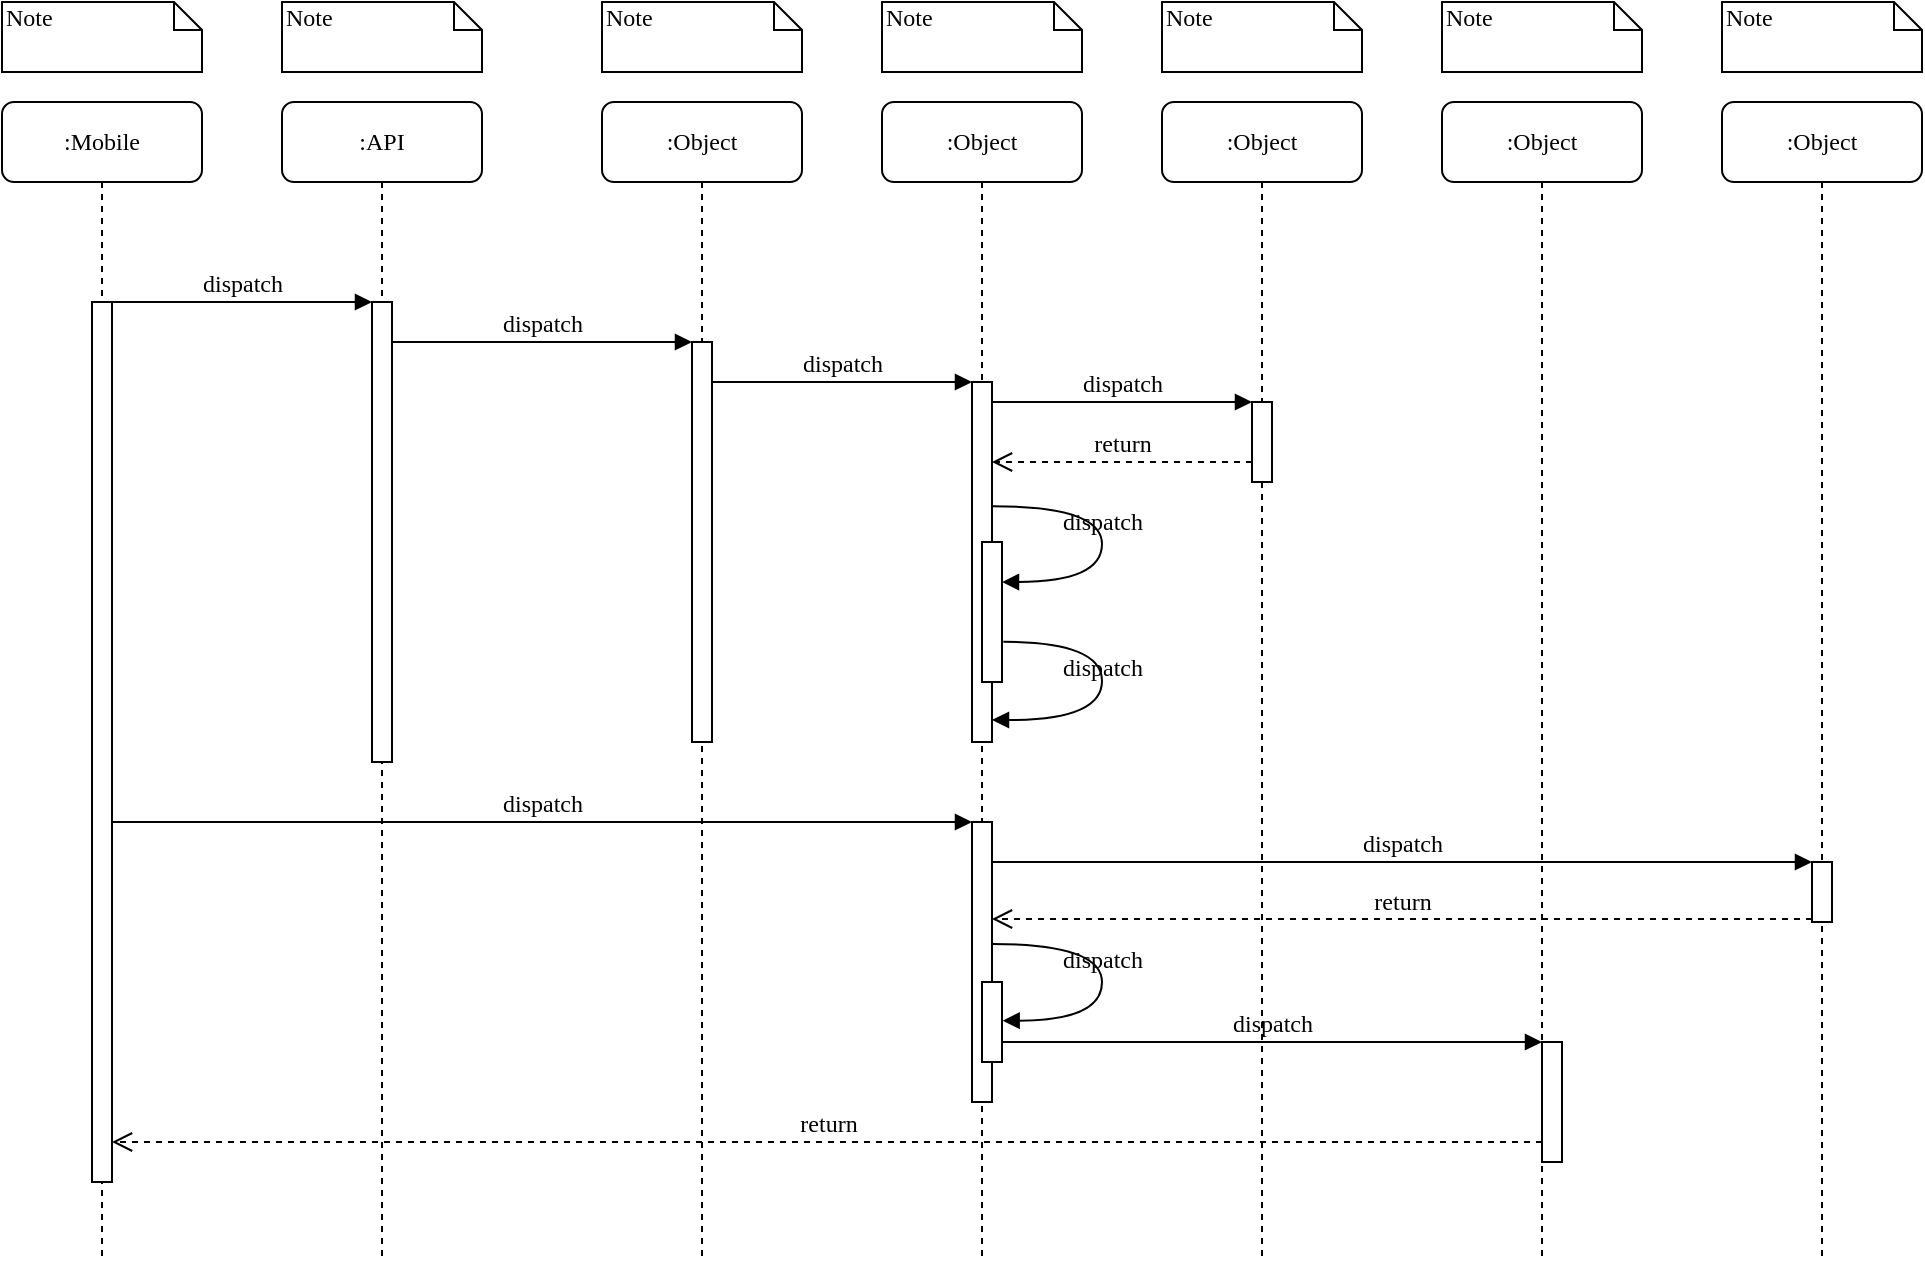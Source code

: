 <mxfile version="14.7.0" type="device" pages="3"><diagram name="API" id="13e1069c-82ec-6db2-03f1-153e76fe0fe0"><mxGraphModel dx="1420" dy="826" grid="1" gridSize="10" guides="1" tooltips="1" connect="1" arrows="1" fold="1" page="1" pageScale="1" pageWidth="1100" pageHeight="850" background="none" math="0" shadow="0"><root><mxCell id="0"/><mxCell id="1" parent="0"/><mxCell id="7baba1c4bc27f4b0-2" value=":API" style="shape=umlLifeline;perimeter=lifelinePerimeter;whiteSpace=wrap;html=1;container=1;collapsible=0;recursiveResize=0;outlineConnect=0;rounded=1;shadow=0;comic=0;labelBackgroundColor=none;strokeWidth=1;fontFamily=Verdana;fontSize=12;align=center;" parent="1" vertex="1"><mxGeometry x="240" y="80" width="100" height="580" as="geometry"/></mxCell><mxCell id="7baba1c4bc27f4b0-10" value="" style="html=1;points=[];perimeter=orthogonalPerimeter;rounded=0;shadow=0;comic=0;labelBackgroundColor=none;strokeWidth=1;fontFamily=Verdana;fontSize=12;align=center;" parent="7baba1c4bc27f4b0-2" vertex="1"><mxGeometry x="45" y="100" width="10" height="230" as="geometry"/></mxCell><mxCell id="7baba1c4bc27f4b0-3" value=":Object" style="shape=umlLifeline;perimeter=lifelinePerimeter;whiteSpace=wrap;html=1;container=1;collapsible=0;recursiveResize=0;outlineConnect=0;rounded=1;shadow=0;comic=0;labelBackgroundColor=none;strokeWidth=1;fontFamily=Verdana;fontSize=12;align=center;" parent="1" vertex="1"><mxGeometry x="400" y="80" width="100" height="580" as="geometry"/></mxCell><mxCell id="7baba1c4bc27f4b0-13" value="" style="html=1;points=[];perimeter=orthogonalPerimeter;rounded=0;shadow=0;comic=0;labelBackgroundColor=none;strokeWidth=1;fontFamily=Verdana;fontSize=12;align=center;" parent="7baba1c4bc27f4b0-3" vertex="1"><mxGeometry x="45" y="120" width="10" height="200" as="geometry"/></mxCell><mxCell id="7baba1c4bc27f4b0-4" value=":Object" style="shape=umlLifeline;perimeter=lifelinePerimeter;whiteSpace=wrap;html=1;container=1;collapsible=0;recursiveResize=0;outlineConnect=0;rounded=1;shadow=0;comic=0;labelBackgroundColor=none;strokeWidth=1;fontFamily=Verdana;fontSize=12;align=center;" parent="1" vertex="1"><mxGeometry x="540" y="80" width="100" height="580" as="geometry"/></mxCell><mxCell id="7baba1c4bc27f4b0-5" value=":Object" style="shape=umlLifeline;perimeter=lifelinePerimeter;whiteSpace=wrap;html=1;container=1;collapsible=0;recursiveResize=0;outlineConnect=0;rounded=1;shadow=0;comic=0;labelBackgroundColor=none;strokeWidth=1;fontFamily=Verdana;fontSize=12;align=center;" parent="1" vertex="1"><mxGeometry x="680" y="80" width="100" height="580" as="geometry"/></mxCell><mxCell id="7baba1c4bc27f4b0-6" value=":Object" style="shape=umlLifeline;perimeter=lifelinePerimeter;whiteSpace=wrap;html=1;container=1;collapsible=0;recursiveResize=0;outlineConnect=0;rounded=1;shadow=0;comic=0;labelBackgroundColor=none;strokeWidth=1;fontFamily=Verdana;fontSize=12;align=center;" parent="1" vertex="1"><mxGeometry x="820" y="80" width="100" height="580" as="geometry"/></mxCell><mxCell id="7baba1c4bc27f4b0-7" value=":Object" style="shape=umlLifeline;perimeter=lifelinePerimeter;whiteSpace=wrap;html=1;container=1;collapsible=0;recursiveResize=0;outlineConnect=0;rounded=1;shadow=0;comic=0;labelBackgroundColor=none;strokeWidth=1;fontFamily=Verdana;fontSize=12;align=center;" parent="1" vertex="1"><mxGeometry x="960" y="80" width="100" height="580" as="geometry"/></mxCell><mxCell id="7baba1c4bc27f4b0-8" value=":Mobile" style="shape=umlLifeline;perimeter=lifelinePerimeter;whiteSpace=wrap;html=1;container=1;collapsible=0;recursiveResize=0;outlineConnect=0;rounded=1;shadow=0;comic=0;labelBackgroundColor=none;strokeWidth=1;fontFamily=Verdana;fontSize=12;align=center;" parent="1" vertex="1"><mxGeometry x="100" y="80" width="100" height="580" as="geometry"/></mxCell><mxCell id="7baba1c4bc27f4b0-9" value="" style="html=1;points=[];perimeter=orthogonalPerimeter;rounded=0;shadow=0;comic=0;labelBackgroundColor=none;strokeWidth=1;fontFamily=Verdana;fontSize=12;align=center;" parent="7baba1c4bc27f4b0-8" vertex="1"><mxGeometry x="45" y="100" width="10" height="440" as="geometry"/></mxCell><mxCell id="7baba1c4bc27f4b0-16" value="" style="html=1;points=[];perimeter=orthogonalPerimeter;rounded=0;shadow=0;comic=0;labelBackgroundColor=none;strokeWidth=1;fontFamily=Verdana;fontSize=12;align=center;" parent="1" vertex="1"><mxGeometry x="585" y="220" width="10" height="180" as="geometry"/></mxCell><mxCell id="7baba1c4bc27f4b0-17" value="dispatch" style="html=1;verticalAlign=bottom;endArrow=block;labelBackgroundColor=none;fontFamily=Verdana;fontSize=12;edgeStyle=elbowEdgeStyle;elbow=vertical;" parent="1" source="7baba1c4bc27f4b0-13" target="7baba1c4bc27f4b0-16" edge="1"><mxGeometry relative="1" as="geometry"><mxPoint x="510" y="220" as="sourcePoint"/><Array as="points"><mxPoint x="460" y="220"/></Array></mxGeometry></mxCell><mxCell id="7baba1c4bc27f4b0-19" value="" style="html=1;points=[];perimeter=orthogonalPerimeter;rounded=0;shadow=0;comic=0;labelBackgroundColor=none;strokeWidth=1;fontFamily=Verdana;fontSize=12;align=center;" parent="1" vertex="1"><mxGeometry x="725" y="230" width="10" height="40" as="geometry"/></mxCell><mxCell id="7baba1c4bc27f4b0-20" value="dispatch" style="html=1;verticalAlign=bottom;endArrow=block;entryX=0;entryY=0;labelBackgroundColor=none;fontFamily=Verdana;fontSize=12;edgeStyle=elbowEdgeStyle;elbow=vertical;" parent="1" source="7baba1c4bc27f4b0-16" target="7baba1c4bc27f4b0-19" edge="1"><mxGeometry relative="1" as="geometry"><mxPoint x="650" y="230" as="sourcePoint"/></mxGeometry></mxCell><mxCell id="7baba1c4bc27f4b0-21" value="return" style="html=1;verticalAlign=bottom;endArrow=open;dashed=1;endSize=8;labelBackgroundColor=none;fontFamily=Verdana;fontSize=12;edgeStyle=elbowEdgeStyle;elbow=vertical;" parent="1" source="7baba1c4bc27f4b0-19" target="7baba1c4bc27f4b0-16" edge="1"><mxGeometry relative="1" as="geometry"><mxPoint x="650" y="306" as="targetPoint"/><Array as="points"><mxPoint x="670" y="260"/><mxPoint x="700" y="260"/></Array></mxGeometry></mxCell><mxCell id="7baba1c4bc27f4b0-22" value="" style="html=1;points=[];perimeter=orthogonalPerimeter;rounded=0;shadow=0;comic=0;labelBackgroundColor=none;strokeWidth=1;fontFamily=Verdana;fontSize=12;align=center;" parent="1" vertex="1"><mxGeometry x="585" y="440" width="10" height="140" as="geometry"/></mxCell><mxCell id="7baba1c4bc27f4b0-23" value="dispatch" style="html=1;verticalAlign=bottom;endArrow=block;entryX=0;entryY=0;labelBackgroundColor=none;fontFamily=Verdana;fontSize=12;" parent="1" source="7baba1c4bc27f4b0-9" target="7baba1c4bc27f4b0-22" edge="1"><mxGeometry relative="1" as="geometry"><mxPoint x="510" y="420" as="sourcePoint"/></mxGeometry></mxCell><mxCell id="7baba1c4bc27f4b0-25" value="" style="html=1;points=[];perimeter=orthogonalPerimeter;rounded=0;shadow=0;comic=0;labelBackgroundColor=none;strokeColor=#000000;strokeWidth=1;fillColor=#FFFFFF;fontFamily=Verdana;fontSize=12;fontColor=#000000;align=center;" parent="1" vertex="1"><mxGeometry x="1005" y="460" width="10" height="30" as="geometry"/></mxCell><mxCell id="7baba1c4bc27f4b0-26" value="dispatch" style="html=1;verticalAlign=bottom;endArrow=block;entryX=0;entryY=0;labelBackgroundColor=none;fontFamily=Verdana;fontSize=12;" parent="1" source="7baba1c4bc27f4b0-22" target="7baba1c4bc27f4b0-25" edge="1"><mxGeometry relative="1" as="geometry"><mxPoint x="930" y="340" as="sourcePoint"/></mxGeometry></mxCell><mxCell id="7baba1c4bc27f4b0-27" value="return" style="html=1;verticalAlign=bottom;endArrow=open;dashed=1;endSize=8;exitX=0;exitY=0.95;labelBackgroundColor=none;fontFamily=Verdana;fontSize=12;" parent="1" source="7baba1c4bc27f4b0-25" target="7baba1c4bc27f4b0-22" edge="1"><mxGeometry relative="1" as="geometry"><mxPoint x="930" y="416" as="targetPoint"/></mxGeometry></mxCell><mxCell id="7baba1c4bc27f4b0-28" value="" style="html=1;points=[];perimeter=orthogonalPerimeter;rounded=0;shadow=0;comic=0;labelBackgroundColor=none;strokeWidth=1;fontFamily=Verdana;fontSize=12;align=center;" parent="1" vertex="1"><mxGeometry x="870" y="550" width="10" height="60" as="geometry"/></mxCell><mxCell id="7baba1c4bc27f4b0-29" value="dispatch" style="html=1;verticalAlign=bottom;endArrow=block;entryX=0;entryY=0;labelBackgroundColor=none;fontFamily=Verdana;fontSize=12;edgeStyle=elbowEdgeStyle;elbow=vertical;" parent="1" source="7baba1c4bc27f4b0-37" target="7baba1c4bc27f4b0-28" edge="1"><mxGeometry relative="1" as="geometry"><mxPoint x="800" y="550" as="sourcePoint"/></mxGeometry></mxCell><mxCell id="7baba1c4bc27f4b0-30" value="return" style="html=1;verticalAlign=bottom;endArrow=open;dashed=1;endSize=8;labelBackgroundColor=none;fontFamily=Verdana;fontSize=12;edgeStyle=elbowEdgeStyle;elbow=vertical;" parent="1" source="7baba1c4bc27f4b0-28" target="7baba1c4bc27f4b0-9" edge="1"><mxGeometry relative="1" as="geometry"><mxPoint x="800" y="626" as="targetPoint"/><Array as="points"><mxPoint x="570" y="600"/></Array></mxGeometry></mxCell><mxCell id="7baba1c4bc27f4b0-11" value="dispatch" style="html=1;verticalAlign=bottom;endArrow=block;entryX=0;entryY=0;labelBackgroundColor=none;fontFamily=Verdana;fontSize=12;edgeStyle=elbowEdgeStyle;elbow=vertical;" parent="1" source="7baba1c4bc27f4b0-9" target="7baba1c4bc27f4b0-10" edge="1"><mxGeometry relative="1" as="geometry"><mxPoint x="220" y="190" as="sourcePoint"/></mxGeometry></mxCell><mxCell id="7baba1c4bc27f4b0-14" value="dispatch" style="html=1;verticalAlign=bottom;endArrow=block;entryX=0;entryY=0;labelBackgroundColor=none;fontFamily=Verdana;fontSize=12;edgeStyle=elbowEdgeStyle;elbow=vertical;" parent="1" source="7baba1c4bc27f4b0-10" target="7baba1c4bc27f4b0-13" edge="1"><mxGeometry relative="1" as="geometry"><mxPoint x="370" y="200" as="sourcePoint"/></mxGeometry></mxCell><mxCell id="7baba1c4bc27f4b0-34" value="" style="html=1;points=[];perimeter=orthogonalPerimeter;rounded=0;shadow=0;comic=0;labelBackgroundColor=none;strokeWidth=1;fontFamily=Verdana;fontSize=12;align=center;" parent="1" vertex="1"><mxGeometry x="590" y="300" width="10" height="70" as="geometry"/></mxCell><mxCell id="7baba1c4bc27f4b0-35" value="dispatch" style="html=1;verticalAlign=bottom;endArrow=block;labelBackgroundColor=none;fontFamily=Verdana;fontSize=12;elbow=vertical;edgeStyle=orthogonalEdgeStyle;curved=1;entryX=1;entryY=0.286;entryPerimeter=0;exitX=1.038;exitY=0.345;exitPerimeter=0;" parent="1" source="7baba1c4bc27f4b0-16" target="7baba1c4bc27f4b0-34" edge="1"><mxGeometry relative="1" as="geometry"><mxPoint x="465" y="230" as="sourcePoint"/><mxPoint x="595" y="230" as="targetPoint"/><Array as="points"><mxPoint x="650" y="282"/><mxPoint x="650" y="320"/></Array></mxGeometry></mxCell><mxCell id="7baba1c4bc27f4b0-36" value="dispatch" style="html=1;verticalAlign=bottom;endArrow=block;labelBackgroundColor=none;fontFamily=Verdana;fontSize=12;elbow=vertical;edgeStyle=orthogonalEdgeStyle;curved=1;exitX=1.066;exitY=0.713;exitPerimeter=0;" parent="1" source="7baba1c4bc27f4b0-34" edge="1"><mxGeometry relative="1" as="geometry"><mxPoint x="610.333" y="350" as="sourcePoint"/><mxPoint x="595" y="389" as="targetPoint"/><Array as="points"><mxPoint x="650" y="350"/><mxPoint x="650" y="389"/></Array></mxGeometry></mxCell><mxCell id="7baba1c4bc27f4b0-37" value="" style="html=1;points=[];perimeter=orthogonalPerimeter;rounded=0;shadow=0;comic=0;labelBackgroundColor=none;strokeWidth=1;fontFamily=Verdana;fontSize=12;align=center;" parent="1" vertex="1"><mxGeometry x="590" y="520" width="10" height="40" as="geometry"/></mxCell><mxCell id="7baba1c4bc27f4b0-39" value="dispatch" style="html=1;verticalAlign=bottom;endArrow=block;labelBackgroundColor=none;fontFamily=Verdana;fontSize=12;elbow=vertical;edgeStyle=orthogonalEdgeStyle;curved=1;entryX=1;entryY=0.286;entryPerimeter=0;exitX=1.038;exitY=0.345;exitPerimeter=0;" parent="1" edge="1"><mxGeometry relative="1" as="geometry"><mxPoint x="595.333" y="501" as="sourcePoint"/><mxPoint x="600.333" y="539.333" as="targetPoint"/><Array as="points"><mxPoint x="650" y="501"/><mxPoint x="650" y="539"/></Array></mxGeometry></mxCell><mxCell id="7baba1c4bc27f4b0-40" value="Note" style="shape=note;whiteSpace=wrap;html=1;size=14;verticalAlign=top;align=left;spacingTop=-6;rounded=0;shadow=0;comic=0;labelBackgroundColor=none;strokeWidth=1;fontFamily=Verdana;fontSize=12" parent="1" vertex="1"><mxGeometry x="100" y="30" width="100" height="35" as="geometry"/></mxCell><mxCell id="7baba1c4bc27f4b0-41" value="Note" style="shape=note;whiteSpace=wrap;html=1;size=14;verticalAlign=top;align=left;spacingTop=-6;rounded=0;shadow=0;comic=0;labelBackgroundColor=none;strokeWidth=1;fontFamily=Verdana;fontSize=12" parent="1" vertex="1"><mxGeometry x="240" y="30" width="100" height="35" as="geometry"/></mxCell><mxCell id="7baba1c4bc27f4b0-42" value="Note" style="shape=note;whiteSpace=wrap;html=1;size=14;verticalAlign=top;align=left;spacingTop=-6;rounded=0;shadow=0;comic=0;labelBackgroundColor=none;strokeWidth=1;fontFamily=Verdana;fontSize=12" parent="1" vertex="1"><mxGeometry x="400" y="30" width="100" height="35" as="geometry"/></mxCell><mxCell id="7baba1c4bc27f4b0-43" value="Note" style="shape=note;whiteSpace=wrap;html=1;size=14;verticalAlign=top;align=left;spacingTop=-6;rounded=0;shadow=0;comic=0;labelBackgroundColor=none;strokeWidth=1;fontFamily=Verdana;fontSize=12" parent="1" vertex="1"><mxGeometry x="540" y="30" width="100" height="35" as="geometry"/></mxCell><mxCell id="7baba1c4bc27f4b0-44" value="Note" style="shape=note;whiteSpace=wrap;html=1;size=14;verticalAlign=top;align=left;spacingTop=-6;rounded=0;shadow=0;comic=0;labelBackgroundColor=none;strokeWidth=1;fontFamily=Verdana;fontSize=12" parent="1" vertex="1"><mxGeometry x="680" y="30" width="100" height="35" as="geometry"/></mxCell><mxCell id="7baba1c4bc27f4b0-45" value="Note" style="shape=note;whiteSpace=wrap;html=1;size=14;verticalAlign=top;align=left;spacingTop=-6;rounded=0;shadow=0;comic=0;labelBackgroundColor=none;strokeWidth=1;fontFamily=Verdana;fontSize=12" parent="1" vertex="1"><mxGeometry x="820" y="30" width="100" height="35" as="geometry"/></mxCell><mxCell id="7baba1c4bc27f4b0-46" value="Note" style="shape=note;whiteSpace=wrap;html=1;size=14;verticalAlign=top;align=left;spacingTop=-6;rounded=0;shadow=0;comic=0;labelBackgroundColor=none;strokeWidth=1;fontFamily=Verdana;fontSize=12" parent="1" vertex="1"><mxGeometry x="960" y="30" width="100" height="35" as="geometry"/></mxCell></root></mxGraphModel></diagram><diagram name="Copy of Page-1" id="ifgK_gv4Psylysl4lsQS"><mxGraphModel dx="1420" dy="826" grid="1" gridSize="10" guides="1" tooltips="1" connect="1" arrows="1" fold="1" page="1" pageScale="1" pageWidth="1100" pageHeight="850" background="none" math="0" shadow="0"><root><mxCell id="GpiAcK9LZSSXwBqSBygD-0"/><mxCell id="GpiAcK9LZSSXwBqSBygD-1" parent="GpiAcK9LZSSXwBqSBygD-0"/><mxCell id="GpiAcK9LZSSXwBqSBygD-2" value=":Object" style="shape=umlLifeline;perimeter=lifelinePerimeter;whiteSpace=wrap;html=1;container=1;collapsible=0;recursiveResize=0;outlineConnect=0;rounded=1;shadow=0;comic=0;labelBackgroundColor=none;strokeWidth=1;fontFamily=Verdana;fontSize=12;align=center;" vertex="1" parent="GpiAcK9LZSSXwBqSBygD-1"><mxGeometry x="240" y="80" width="100" height="580" as="geometry"/></mxCell><mxCell id="GpiAcK9LZSSXwBqSBygD-3" value="" style="html=1;points=[];perimeter=orthogonalPerimeter;rounded=0;shadow=0;comic=0;labelBackgroundColor=none;strokeWidth=1;fontFamily=Verdana;fontSize=12;align=center;" vertex="1" parent="GpiAcK9LZSSXwBqSBygD-2"><mxGeometry x="45" y="100" width="10" height="230" as="geometry"/></mxCell><mxCell id="GpiAcK9LZSSXwBqSBygD-4" value=":Object" style="shape=umlLifeline;perimeter=lifelinePerimeter;whiteSpace=wrap;html=1;container=1;collapsible=0;recursiveResize=0;outlineConnect=0;rounded=1;shadow=0;comic=0;labelBackgroundColor=none;strokeWidth=1;fontFamily=Verdana;fontSize=12;align=center;" vertex="1" parent="GpiAcK9LZSSXwBqSBygD-1"><mxGeometry x="400" y="80" width="100" height="580" as="geometry"/></mxCell><mxCell id="GpiAcK9LZSSXwBqSBygD-5" value="" style="html=1;points=[];perimeter=orthogonalPerimeter;rounded=0;shadow=0;comic=0;labelBackgroundColor=none;strokeWidth=1;fontFamily=Verdana;fontSize=12;align=center;" vertex="1" parent="GpiAcK9LZSSXwBqSBygD-4"><mxGeometry x="45" y="120" width="10" height="200" as="geometry"/></mxCell><mxCell id="GpiAcK9LZSSXwBqSBygD-6" value=":Object" style="shape=umlLifeline;perimeter=lifelinePerimeter;whiteSpace=wrap;html=1;container=1;collapsible=0;recursiveResize=0;outlineConnect=0;rounded=1;shadow=0;comic=0;labelBackgroundColor=none;strokeWidth=1;fontFamily=Verdana;fontSize=12;align=center;" vertex="1" parent="GpiAcK9LZSSXwBqSBygD-1"><mxGeometry x="540" y="80" width="100" height="580" as="geometry"/></mxCell><mxCell id="GpiAcK9LZSSXwBqSBygD-7" value=":Object" style="shape=umlLifeline;perimeter=lifelinePerimeter;whiteSpace=wrap;html=1;container=1;collapsible=0;recursiveResize=0;outlineConnect=0;rounded=1;shadow=0;comic=0;labelBackgroundColor=none;strokeWidth=1;fontFamily=Verdana;fontSize=12;align=center;" vertex="1" parent="GpiAcK9LZSSXwBqSBygD-1"><mxGeometry x="680" y="80" width="100" height="580" as="geometry"/></mxCell><mxCell id="GpiAcK9LZSSXwBqSBygD-8" value=":Object" style="shape=umlLifeline;perimeter=lifelinePerimeter;whiteSpace=wrap;html=1;container=1;collapsible=0;recursiveResize=0;outlineConnect=0;rounded=1;shadow=0;comic=0;labelBackgroundColor=none;strokeWidth=1;fontFamily=Verdana;fontSize=12;align=center;" vertex="1" parent="GpiAcK9LZSSXwBqSBygD-1"><mxGeometry x="820" y="80" width="100" height="580" as="geometry"/></mxCell><mxCell id="GpiAcK9LZSSXwBqSBygD-9" value=":Object" style="shape=umlLifeline;perimeter=lifelinePerimeter;whiteSpace=wrap;html=1;container=1;collapsible=0;recursiveResize=0;outlineConnect=0;rounded=1;shadow=0;comic=0;labelBackgroundColor=none;strokeWidth=1;fontFamily=Verdana;fontSize=12;align=center;" vertex="1" parent="GpiAcK9LZSSXwBqSBygD-1"><mxGeometry x="960" y="80" width="100" height="580" as="geometry"/></mxCell><mxCell id="GpiAcK9LZSSXwBqSBygD-10" value=":Object" style="shape=umlLifeline;perimeter=lifelinePerimeter;whiteSpace=wrap;html=1;container=1;collapsible=0;recursiveResize=0;outlineConnect=0;rounded=1;shadow=0;comic=0;labelBackgroundColor=none;strokeWidth=1;fontFamily=Verdana;fontSize=12;align=center;" vertex="1" parent="GpiAcK9LZSSXwBqSBygD-1"><mxGeometry x="100" y="80" width="100" height="580" as="geometry"/></mxCell><mxCell id="GpiAcK9LZSSXwBqSBygD-11" value="" style="html=1;points=[];perimeter=orthogonalPerimeter;rounded=0;shadow=0;comic=0;labelBackgroundColor=none;strokeWidth=1;fontFamily=Verdana;fontSize=12;align=center;" vertex="1" parent="GpiAcK9LZSSXwBqSBygD-10"><mxGeometry x="45" y="100" width="10" height="440" as="geometry"/></mxCell><mxCell id="GpiAcK9LZSSXwBqSBygD-12" value="" style="html=1;points=[];perimeter=orthogonalPerimeter;rounded=0;shadow=0;comic=0;labelBackgroundColor=none;strokeWidth=1;fontFamily=Verdana;fontSize=12;align=center;" vertex="1" parent="GpiAcK9LZSSXwBqSBygD-1"><mxGeometry x="585" y="220" width="10" height="180" as="geometry"/></mxCell><mxCell id="GpiAcK9LZSSXwBqSBygD-13" value="dispatch" style="html=1;verticalAlign=bottom;endArrow=block;labelBackgroundColor=none;fontFamily=Verdana;fontSize=12;edgeStyle=elbowEdgeStyle;elbow=vertical;" edge="1" parent="GpiAcK9LZSSXwBqSBygD-1" source="GpiAcK9LZSSXwBqSBygD-5" target="GpiAcK9LZSSXwBqSBygD-12"><mxGeometry relative="1" as="geometry"><mxPoint x="510" y="220" as="sourcePoint"/><Array as="points"><mxPoint x="460" y="220"/></Array></mxGeometry></mxCell><mxCell id="GpiAcK9LZSSXwBqSBygD-14" value="" style="html=1;points=[];perimeter=orthogonalPerimeter;rounded=0;shadow=0;comic=0;labelBackgroundColor=none;strokeWidth=1;fontFamily=Verdana;fontSize=12;align=center;" vertex="1" parent="GpiAcK9LZSSXwBqSBygD-1"><mxGeometry x="725" y="230" width="10" height="40" as="geometry"/></mxCell><mxCell id="GpiAcK9LZSSXwBqSBygD-15" value="dispatch" style="html=1;verticalAlign=bottom;endArrow=block;entryX=0;entryY=0;labelBackgroundColor=none;fontFamily=Verdana;fontSize=12;edgeStyle=elbowEdgeStyle;elbow=vertical;" edge="1" parent="GpiAcK9LZSSXwBqSBygD-1" source="GpiAcK9LZSSXwBqSBygD-12" target="GpiAcK9LZSSXwBqSBygD-14"><mxGeometry relative="1" as="geometry"><mxPoint x="650" y="230" as="sourcePoint"/></mxGeometry></mxCell><mxCell id="GpiAcK9LZSSXwBqSBygD-16" value="return" style="html=1;verticalAlign=bottom;endArrow=open;dashed=1;endSize=8;labelBackgroundColor=none;fontFamily=Verdana;fontSize=12;edgeStyle=elbowEdgeStyle;elbow=vertical;" edge="1" parent="GpiAcK9LZSSXwBqSBygD-1" source="GpiAcK9LZSSXwBqSBygD-14" target="GpiAcK9LZSSXwBqSBygD-12"><mxGeometry relative="1" as="geometry"><mxPoint x="650" y="306" as="targetPoint"/><Array as="points"><mxPoint x="670" y="260"/><mxPoint x="700" y="260"/></Array></mxGeometry></mxCell><mxCell id="GpiAcK9LZSSXwBqSBygD-17" value="" style="html=1;points=[];perimeter=orthogonalPerimeter;rounded=0;shadow=0;comic=0;labelBackgroundColor=none;strokeWidth=1;fontFamily=Verdana;fontSize=12;align=center;" vertex="1" parent="GpiAcK9LZSSXwBqSBygD-1"><mxGeometry x="585" y="440" width="10" height="140" as="geometry"/></mxCell><mxCell id="GpiAcK9LZSSXwBqSBygD-18" value="dispatch" style="html=1;verticalAlign=bottom;endArrow=block;entryX=0;entryY=0;labelBackgroundColor=none;fontFamily=Verdana;fontSize=12;" edge="1" parent="GpiAcK9LZSSXwBqSBygD-1" source="GpiAcK9LZSSXwBqSBygD-11" target="GpiAcK9LZSSXwBqSBygD-17"><mxGeometry relative="1" as="geometry"><mxPoint x="510" y="420" as="sourcePoint"/></mxGeometry></mxCell><mxCell id="GpiAcK9LZSSXwBqSBygD-19" value="" style="html=1;points=[];perimeter=orthogonalPerimeter;rounded=0;shadow=0;comic=0;labelBackgroundColor=none;strokeColor=#000000;strokeWidth=1;fillColor=#FFFFFF;fontFamily=Verdana;fontSize=12;fontColor=#000000;align=center;" vertex="1" parent="GpiAcK9LZSSXwBqSBygD-1"><mxGeometry x="1005" y="460" width="10" height="30" as="geometry"/></mxCell><mxCell id="GpiAcK9LZSSXwBqSBygD-20" value="dispatch" style="html=1;verticalAlign=bottom;endArrow=block;entryX=0;entryY=0;labelBackgroundColor=none;fontFamily=Verdana;fontSize=12;" edge="1" parent="GpiAcK9LZSSXwBqSBygD-1" source="GpiAcK9LZSSXwBqSBygD-17" target="GpiAcK9LZSSXwBqSBygD-19"><mxGeometry relative="1" as="geometry"><mxPoint x="930" y="340" as="sourcePoint"/></mxGeometry></mxCell><mxCell id="GpiAcK9LZSSXwBqSBygD-21" value="return" style="html=1;verticalAlign=bottom;endArrow=open;dashed=1;endSize=8;exitX=0;exitY=0.95;labelBackgroundColor=none;fontFamily=Verdana;fontSize=12;" edge="1" parent="GpiAcK9LZSSXwBqSBygD-1" source="GpiAcK9LZSSXwBqSBygD-19" target="GpiAcK9LZSSXwBqSBygD-17"><mxGeometry relative="1" as="geometry"><mxPoint x="930" y="416" as="targetPoint"/></mxGeometry></mxCell><mxCell id="GpiAcK9LZSSXwBqSBygD-22" value="" style="html=1;points=[];perimeter=orthogonalPerimeter;rounded=0;shadow=0;comic=0;labelBackgroundColor=none;strokeWidth=1;fontFamily=Verdana;fontSize=12;align=center;" vertex="1" parent="GpiAcK9LZSSXwBqSBygD-1"><mxGeometry x="870" y="550" width="10" height="60" as="geometry"/></mxCell><mxCell id="GpiAcK9LZSSXwBqSBygD-23" value="dispatch" style="html=1;verticalAlign=bottom;endArrow=block;entryX=0;entryY=0;labelBackgroundColor=none;fontFamily=Verdana;fontSize=12;edgeStyle=elbowEdgeStyle;elbow=vertical;" edge="1" parent="GpiAcK9LZSSXwBqSBygD-1" source="GpiAcK9LZSSXwBqSBygD-30" target="GpiAcK9LZSSXwBqSBygD-22"><mxGeometry relative="1" as="geometry"><mxPoint x="800" y="550" as="sourcePoint"/></mxGeometry></mxCell><mxCell id="GpiAcK9LZSSXwBqSBygD-24" value="return" style="html=1;verticalAlign=bottom;endArrow=open;dashed=1;endSize=8;labelBackgroundColor=none;fontFamily=Verdana;fontSize=12;edgeStyle=elbowEdgeStyle;elbow=vertical;" edge="1" parent="GpiAcK9LZSSXwBqSBygD-1" source="GpiAcK9LZSSXwBqSBygD-22" target="GpiAcK9LZSSXwBqSBygD-11"><mxGeometry relative="1" as="geometry"><mxPoint x="800" y="626" as="targetPoint"/><Array as="points"><mxPoint x="570" y="600"/></Array></mxGeometry></mxCell><mxCell id="GpiAcK9LZSSXwBqSBygD-25" value="dispatch" style="html=1;verticalAlign=bottom;endArrow=block;entryX=0;entryY=0;labelBackgroundColor=none;fontFamily=Verdana;fontSize=12;edgeStyle=elbowEdgeStyle;elbow=vertical;" edge="1" parent="GpiAcK9LZSSXwBqSBygD-1" source="GpiAcK9LZSSXwBqSBygD-11" target="GpiAcK9LZSSXwBqSBygD-3"><mxGeometry relative="1" as="geometry"><mxPoint x="220" y="190" as="sourcePoint"/></mxGeometry></mxCell><mxCell id="GpiAcK9LZSSXwBqSBygD-26" value="dispatch" style="html=1;verticalAlign=bottom;endArrow=block;entryX=0;entryY=0;labelBackgroundColor=none;fontFamily=Verdana;fontSize=12;edgeStyle=elbowEdgeStyle;elbow=vertical;" edge="1" parent="GpiAcK9LZSSXwBqSBygD-1" source="GpiAcK9LZSSXwBqSBygD-3" target="GpiAcK9LZSSXwBqSBygD-5"><mxGeometry relative="1" as="geometry"><mxPoint x="370" y="200" as="sourcePoint"/></mxGeometry></mxCell><mxCell id="GpiAcK9LZSSXwBqSBygD-27" value="" style="html=1;points=[];perimeter=orthogonalPerimeter;rounded=0;shadow=0;comic=0;labelBackgroundColor=none;strokeWidth=1;fontFamily=Verdana;fontSize=12;align=center;" vertex="1" parent="GpiAcK9LZSSXwBqSBygD-1"><mxGeometry x="590" y="300" width="10" height="70" as="geometry"/></mxCell><mxCell id="GpiAcK9LZSSXwBqSBygD-28" value="dispatch" style="html=1;verticalAlign=bottom;endArrow=block;labelBackgroundColor=none;fontFamily=Verdana;fontSize=12;elbow=vertical;edgeStyle=orthogonalEdgeStyle;curved=1;entryX=1;entryY=0.286;entryPerimeter=0;exitX=1.038;exitY=0.345;exitPerimeter=0;" edge="1" parent="GpiAcK9LZSSXwBqSBygD-1" source="GpiAcK9LZSSXwBqSBygD-12" target="GpiAcK9LZSSXwBqSBygD-27"><mxGeometry relative="1" as="geometry"><mxPoint x="465" y="230" as="sourcePoint"/><mxPoint x="595" y="230" as="targetPoint"/><Array as="points"><mxPoint x="650" y="282"/><mxPoint x="650" y="320"/></Array></mxGeometry></mxCell><mxCell id="GpiAcK9LZSSXwBqSBygD-29" value="dispatch" style="html=1;verticalAlign=bottom;endArrow=block;labelBackgroundColor=none;fontFamily=Verdana;fontSize=12;elbow=vertical;edgeStyle=orthogonalEdgeStyle;curved=1;exitX=1.066;exitY=0.713;exitPerimeter=0;" edge="1" parent="GpiAcK9LZSSXwBqSBygD-1" source="GpiAcK9LZSSXwBqSBygD-27"><mxGeometry relative="1" as="geometry"><mxPoint x="610.333" y="350" as="sourcePoint"/><mxPoint x="595" y="389" as="targetPoint"/><Array as="points"><mxPoint x="650" y="350"/><mxPoint x="650" y="389"/></Array></mxGeometry></mxCell><mxCell id="GpiAcK9LZSSXwBqSBygD-30" value="" style="html=1;points=[];perimeter=orthogonalPerimeter;rounded=0;shadow=0;comic=0;labelBackgroundColor=none;strokeWidth=1;fontFamily=Verdana;fontSize=12;align=center;" vertex="1" parent="GpiAcK9LZSSXwBqSBygD-1"><mxGeometry x="590" y="520" width="10" height="40" as="geometry"/></mxCell><mxCell id="GpiAcK9LZSSXwBqSBygD-31" value="dispatch" style="html=1;verticalAlign=bottom;endArrow=block;labelBackgroundColor=none;fontFamily=Verdana;fontSize=12;elbow=vertical;edgeStyle=orthogonalEdgeStyle;curved=1;entryX=1;entryY=0.286;entryPerimeter=0;exitX=1.038;exitY=0.345;exitPerimeter=0;" edge="1" parent="GpiAcK9LZSSXwBqSBygD-1"><mxGeometry relative="1" as="geometry"><mxPoint x="595.333" y="501" as="sourcePoint"/><mxPoint x="600.333" y="539.333" as="targetPoint"/><Array as="points"><mxPoint x="650" y="501"/><mxPoint x="650" y="539"/></Array></mxGeometry></mxCell><mxCell id="GpiAcK9LZSSXwBqSBygD-32" value="Note" style="shape=note;whiteSpace=wrap;html=1;size=14;verticalAlign=top;align=left;spacingTop=-6;rounded=0;shadow=0;comic=0;labelBackgroundColor=none;strokeWidth=1;fontFamily=Verdana;fontSize=12" vertex="1" parent="GpiAcK9LZSSXwBqSBygD-1"><mxGeometry x="100" y="30" width="100" height="35" as="geometry"/></mxCell><mxCell id="GpiAcK9LZSSXwBqSBygD-33" value="Note" style="shape=note;whiteSpace=wrap;html=1;size=14;verticalAlign=top;align=left;spacingTop=-6;rounded=0;shadow=0;comic=0;labelBackgroundColor=none;strokeWidth=1;fontFamily=Verdana;fontSize=12" vertex="1" parent="GpiAcK9LZSSXwBqSBygD-1"><mxGeometry x="240" y="30" width="100" height="35" as="geometry"/></mxCell><mxCell id="GpiAcK9LZSSXwBqSBygD-34" value="Note" style="shape=note;whiteSpace=wrap;html=1;size=14;verticalAlign=top;align=left;spacingTop=-6;rounded=0;shadow=0;comic=0;labelBackgroundColor=none;strokeWidth=1;fontFamily=Verdana;fontSize=12" vertex="1" parent="GpiAcK9LZSSXwBqSBygD-1"><mxGeometry x="400" y="30" width="100" height="35" as="geometry"/></mxCell><mxCell id="GpiAcK9LZSSXwBqSBygD-35" value="Note" style="shape=note;whiteSpace=wrap;html=1;size=14;verticalAlign=top;align=left;spacingTop=-6;rounded=0;shadow=0;comic=0;labelBackgroundColor=none;strokeWidth=1;fontFamily=Verdana;fontSize=12" vertex="1" parent="GpiAcK9LZSSXwBqSBygD-1"><mxGeometry x="540" y="30" width="100" height="35" as="geometry"/></mxCell><mxCell id="GpiAcK9LZSSXwBqSBygD-36" value="Note" style="shape=note;whiteSpace=wrap;html=1;size=14;verticalAlign=top;align=left;spacingTop=-6;rounded=0;shadow=0;comic=0;labelBackgroundColor=none;strokeWidth=1;fontFamily=Verdana;fontSize=12" vertex="1" parent="GpiAcK9LZSSXwBqSBygD-1"><mxGeometry x="680" y="30" width="100" height="35" as="geometry"/></mxCell><mxCell id="GpiAcK9LZSSXwBqSBygD-37" value="Note" style="shape=note;whiteSpace=wrap;html=1;size=14;verticalAlign=top;align=left;spacingTop=-6;rounded=0;shadow=0;comic=0;labelBackgroundColor=none;strokeWidth=1;fontFamily=Verdana;fontSize=12" vertex="1" parent="GpiAcK9LZSSXwBqSBygD-1"><mxGeometry x="820" y="30" width="100" height="35" as="geometry"/></mxCell><mxCell id="GpiAcK9LZSSXwBqSBygD-38" value="Note" style="shape=note;whiteSpace=wrap;html=1;size=14;verticalAlign=top;align=left;spacingTop=-6;rounded=0;shadow=0;comic=0;labelBackgroundColor=none;strokeWidth=1;fontFamily=Verdana;fontSize=12" vertex="1" parent="GpiAcK9LZSSXwBqSBygD-1"><mxGeometry x="960" y="30" width="100" height="35" as="geometry"/></mxCell></root></mxGraphModel></diagram><diagram name="Copy of Copy of Page-1" id="B9QiqJyIbMjuSItmFo-w"><mxGraphModel dx="1420" dy="826" grid="1" gridSize="10" guides="1" tooltips="1" connect="1" arrows="1" fold="1" page="1" pageScale="1" pageWidth="1100" pageHeight="850" background="none" math="0" shadow="0"><root><mxCell id="kp-gjTZTjn9LJ4ame7ma-0"/><mxCell id="kp-gjTZTjn9LJ4ame7ma-1" parent="kp-gjTZTjn9LJ4ame7ma-0"/><mxCell id="kp-gjTZTjn9LJ4ame7ma-2" value=":Object" style="shape=umlLifeline;perimeter=lifelinePerimeter;whiteSpace=wrap;html=1;container=1;collapsible=0;recursiveResize=0;outlineConnect=0;rounded=1;shadow=0;comic=0;labelBackgroundColor=none;strokeWidth=1;fontFamily=Verdana;fontSize=12;align=center;" vertex="1" parent="kp-gjTZTjn9LJ4ame7ma-1"><mxGeometry x="240" y="80" width="100" height="580" as="geometry"/></mxCell><mxCell id="kp-gjTZTjn9LJ4ame7ma-3" value="" style="html=1;points=[];perimeter=orthogonalPerimeter;rounded=0;shadow=0;comic=0;labelBackgroundColor=none;strokeWidth=1;fontFamily=Verdana;fontSize=12;align=center;" vertex="1" parent="kp-gjTZTjn9LJ4ame7ma-2"><mxGeometry x="45" y="100" width="10" height="230" as="geometry"/></mxCell><mxCell id="kp-gjTZTjn9LJ4ame7ma-4" value=":Object" style="shape=umlLifeline;perimeter=lifelinePerimeter;whiteSpace=wrap;html=1;container=1;collapsible=0;recursiveResize=0;outlineConnect=0;rounded=1;shadow=0;comic=0;labelBackgroundColor=none;strokeWidth=1;fontFamily=Verdana;fontSize=12;align=center;" vertex="1" parent="kp-gjTZTjn9LJ4ame7ma-1"><mxGeometry x="400" y="80" width="100" height="580" as="geometry"/></mxCell><mxCell id="kp-gjTZTjn9LJ4ame7ma-5" value="" style="html=1;points=[];perimeter=orthogonalPerimeter;rounded=0;shadow=0;comic=0;labelBackgroundColor=none;strokeWidth=1;fontFamily=Verdana;fontSize=12;align=center;" vertex="1" parent="kp-gjTZTjn9LJ4ame7ma-4"><mxGeometry x="45" y="120" width="10" height="200" as="geometry"/></mxCell><mxCell id="kp-gjTZTjn9LJ4ame7ma-6" value=":Object" style="shape=umlLifeline;perimeter=lifelinePerimeter;whiteSpace=wrap;html=1;container=1;collapsible=0;recursiveResize=0;outlineConnect=0;rounded=1;shadow=0;comic=0;labelBackgroundColor=none;strokeWidth=1;fontFamily=Verdana;fontSize=12;align=center;" vertex="1" parent="kp-gjTZTjn9LJ4ame7ma-1"><mxGeometry x="540" y="80" width="100" height="580" as="geometry"/></mxCell><mxCell id="kp-gjTZTjn9LJ4ame7ma-7" value=":Object" style="shape=umlLifeline;perimeter=lifelinePerimeter;whiteSpace=wrap;html=1;container=1;collapsible=0;recursiveResize=0;outlineConnect=0;rounded=1;shadow=0;comic=0;labelBackgroundColor=none;strokeWidth=1;fontFamily=Verdana;fontSize=12;align=center;" vertex="1" parent="kp-gjTZTjn9LJ4ame7ma-1"><mxGeometry x="680" y="80" width="100" height="580" as="geometry"/></mxCell><mxCell id="kp-gjTZTjn9LJ4ame7ma-8" value=":Object" style="shape=umlLifeline;perimeter=lifelinePerimeter;whiteSpace=wrap;html=1;container=1;collapsible=0;recursiveResize=0;outlineConnect=0;rounded=1;shadow=0;comic=0;labelBackgroundColor=none;strokeWidth=1;fontFamily=Verdana;fontSize=12;align=center;" vertex="1" parent="kp-gjTZTjn9LJ4ame7ma-1"><mxGeometry x="820" y="80" width="100" height="580" as="geometry"/></mxCell><mxCell id="kp-gjTZTjn9LJ4ame7ma-9" value=":Object" style="shape=umlLifeline;perimeter=lifelinePerimeter;whiteSpace=wrap;html=1;container=1;collapsible=0;recursiveResize=0;outlineConnect=0;rounded=1;shadow=0;comic=0;labelBackgroundColor=none;strokeWidth=1;fontFamily=Verdana;fontSize=12;align=center;" vertex="1" parent="kp-gjTZTjn9LJ4ame7ma-1"><mxGeometry x="960" y="80" width="100" height="580" as="geometry"/></mxCell><mxCell id="kp-gjTZTjn9LJ4ame7ma-10" value=":Object" style="shape=umlLifeline;perimeter=lifelinePerimeter;whiteSpace=wrap;html=1;container=1;collapsible=0;recursiveResize=0;outlineConnect=0;rounded=1;shadow=0;comic=0;labelBackgroundColor=none;strokeWidth=1;fontFamily=Verdana;fontSize=12;align=center;" vertex="1" parent="kp-gjTZTjn9LJ4ame7ma-1"><mxGeometry x="100" y="80" width="100" height="580" as="geometry"/></mxCell><mxCell id="kp-gjTZTjn9LJ4ame7ma-11" value="" style="html=1;points=[];perimeter=orthogonalPerimeter;rounded=0;shadow=0;comic=0;labelBackgroundColor=none;strokeWidth=1;fontFamily=Verdana;fontSize=12;align=center;" vertex="1" parent="kp-gjTZTjn9LJ4ame7ma-10"><mxGeometry x="45" y="100" width="10" height="440" as="geometry"/></mxCell><mxCell id="kp-gjTZTjn9LJ4ame7ma-12" value="" style="html=1;points=[];perimeter=orthogonalPerimeter;rounded=0;shadow=0;comic=0;labelBackgroundColor=none;strokeWidth=1;fontFamily=Verdana;fontSize=12;align=center;" vertex="1" parent="kp-gjTZTjn9LJ4ame7ma-1"><mxGeometry x="585" y="220" width="10" height="180" as="geometry"/></mxCell><mxCell id="kp-gjTZTjn9LJ4ame7ma-13" value="dispatch" style="html=1;verticalAlign=bottom;endArrow=block;labelBackgroundColor=none;fontFamily=Verdana;fontSize=12;edgeStyle=elbowEdgeStyle;elbow=vertical;" edge="1" parent="kp-gjTZTjn9LJ4ame7ma-1" source="kp-gjTZTjn9LJ4ame7ma-5" target="kp-gjTZTjn9LJ4ame7ma-12"><mxGeometry relative="1" as="geometry"><mxPoint x="510" y="220" as="sourcePoint"/><Array as="points"><mxPoint x="460" y="220"/></Array></mxGeometry></mxCell><mxCell id="kp-gjTZTjn9LJ4ame7ma-14" value="" style="html=1;points=[];perimeter=orthogonalPerimeter;rounded=0;shadow=0;comic=0;labelBackgroundColor=none;strokeWidth=1;fontFamily=Verdana;fontSize=12;align=center;" vertex="1" parent="kp-gjTZTjn9LJ4ame7ma-1"><mxGeometry x="725" y="230" width="10" height="40" as="geometry"/></mxCell><mxCell id="kp-gjTZTjn9LJ4ame7ma-15" value="dispatch" style="html=1;verticalAlign=bottom;endArrow=block;entryX=0;entryY=0;labelBackgroundColor=none;fontFamily=Verdana;fontSize=12;edgeStyle=elbowEdgeStyle;elbow=vertical;" edge="1" parent="kp-gjTZTjn9LJ4ame7ma-1" source="kp-gjTZTjn9LJ4ame7ma-12" target="kp-gjTZTjn9LJ4ame7ma-14"><mxGeometry relative="1" as="geometry"><mxPoint x="650" y="230" as="sourcePoint"/></mxGeometry></mxCell><mxCell id="kp-gjTZTjn9LJ4ame7ma-16" value="return" style="html=1;verticalAlign=bottom;endArrow=open;dashed=1;endSize=8;labelBackgroundColor=none;fontFamily=Verdana;fontSize=12;edgeStyle=elbowEdgeStyle;elbow=vertical;" edge="1" parent="kp-gjTZTjn9LJ4ame7ma-1" source="kp-gjTZTjn9LJ4ame7ma-14" target="kp-gjTZTjn9LJ4ame7ma-12"><mxGeometry relative="1" as="geometry"><mxPoint x="650" y="306" as="targetPoint"/><Array as="points"><mxPoint x="670" y="260"/><mxPoint x="700" y="260"/></Array></mxGeometry></mxCell><mxCell id="kp-gjTZTjn9LJ4ame7ma-17" value="" style="html=1;points=[];perimeter=orthogonalPerimeter;rounded=0;shadow=0;comic=0;labelBackgroundColor=none;strokeWidth=1;fontFamily=Verdana;fontSize=12;align=center;" vertex="1" parent="kp-gjTZTjn9LJ4ame7ma-1"><mxGeometry x="585" y="440" width="10" height="140" as="geometry"/></mxCell><mxCell id="kp-gjTZTjn9LJ4ame7ma-18" value="dispatch" style="html=1;verticalAlign=bottom;endArrow=block;entryX=0;entryY=0;labelBackgroundColor=none;fontFamily=Verdana;fontSize=12;" edge="1" parent="kp-gjTZTjn9LJ4ame7ma-1" source="kp-gjTZTjn9LJ4ame7ma-11" target="kp-gjTZTjn9LJ4ame7ma-17"><mxGeometry relative="1" as="geometry"><mxPoint x="510" y="420" as="sourcePoint"/></mxGeometry></mxCell><mxCell id="kp-gjTZTjn9LJ4ame7ma-19" value="" style="html=1;points=[];perimeter=orthogonalPerimeter;rounded=0;shadow=0;comic=0;labelBackgroundColor=none;strokeColor=#000000;strokeWidth=1;fillColor=#FFFFFF;fontFamily=Verdana;fontSize=12;fontColor=#000000;align=center;" vertex="1" parent="kp-gjTZTjn9LJ4ame7ma-1"><mxGeometry x="1005" y="460" width="10" height="30" as="geometry"/></mxCell><mxCell id="kp-gjTZTjn9LJ4ame7ma-20" value="dispatch" style="html=1;verticalAlign=bottom;endArrow=block;entryX=0;entryY=0;labelBackgroundColor=none;fontFamily=Verdana;fontSize=12;" edge="1" parent="kp-gjTZTjn9LJ4ame7ma-1" source="kp-gjTZTjn9LJ4ame7ma-17" target="kp-gjTZTjn9LJ4ame7ma-19"><mxGeometry relative="1" as="geometry"><mxPoint x="930" y="340" as="sourcePoint"/></mxGeometry></mxCell><mxCell id="kp-gjTZTjn9LJ4ame7ma-21" value="return" style="html=1;verticalAlign=bottom;endArrow=open;dashed=1;endSize=8;exitX=0;exitY=0.95;labelBackgroundColor=none;fontFamily=Verdana;fontSize=12;" edge="1" parent="kp-gjTZTjn9LJ4ame7ma-1" source="kp-gjTZTjn9LJ4ame7ma-19" target="kp-gjTZTjn9LJ4ame7ma-17"><mxGeometry relative="1" as="geometry"><mxPoint x="930" y="416" as="targetPoint"/></mxGeometry></mxCell><mxCell id="kp-gjTZTjn9LJ4ame7ma-22" value="" style="html=1;points=[];perimeter=orthogonalPerimeter;rounded=0;shadow=0;comic=0;labelBackgroundColor=none;strokeWidth=1;fontFamily=Verdana;fontSize=12;align=center;" vertex="1" parent="kp-gjTZTjn9LJ4ame7ma-1"><mxGeometry x="870" y="550" width="10" height="60" as="geometry"/></mxCell><mxCell id="kp-gjTZTjn9LJ4ame7ma-23" value="dispatch" style="html=1;verticalAlign=bottom;endArrow=block;entryX=0;entryY=0;labelBackgroundColor=none;fontFamily=Verdana;fontSize=12;edgeStyle=elbowEdgeStyle;elbow=vertical;" edge="1" parent="kp-gjTZTjn9LJ4ame7ma-1" source="kp-gjTZTjn9LJ4ame7ma-30" target="kp-gjTZTjn9LJ4ame7ma-22"><mxGeometry relative="1" as="geometry"><mxPoint x="800" y="550" as="sourcePoint"/></mxGeometry></mxCell><mxCell id="kp-gjTZTjn9LJ4ame7ma-24" value="return" style="html=1;verticalAlign=bottom;endArrow=open;dashed=1;endSize=8;labelBackgroundColor=none;fontFamily=Verdana;fontSize=12;edgeStyle=elbowEdgeStyle;elbow=vertical;" edge="1" parent="kp-gjTZTjn9LJ4ame7ma-1" source="kp-gjTZTjn9LJ4ame7ma-22" target="kp-gjTZTjn9LJ4ame7ma-11"><mxGeometry relative="1" as="geometry"><mxPoint x="800" y="626" as="targetPoint"/><Array as="points"><mxPoint x="570" y="600"/></Array></mxGeometry></mxCell><mxCell id="kp-gjTZTjn9LJ4ame7ma-25" value="dispatch" style="html=1;verticalAlign=bottom;endArrow=block;entryX=0;entryY=0;labelBackgroundColor=none;fontFamily=Verdana;fontSize=12;edgeStyle=elbowEdgeStyle;elbow=vertical;" edge="1" parent="kp-gjTZTjn9LJ4ame7ma-1" source="kp-gjTZTjn9LJ4ame7ma-11" target="kp-gjTZTjn9LJ4ame7ma-3"><mxGeometry relative="1" as="geometry"><mxPoint x="220" y="190" as="sourcePoint"/></mxGeometry></mxCell><mxCell id="kp-gjTZTjn9LJ4ame7ma-26" value="dispatch" style="html=1;verticalAlign=bottom;endArrow=block;entryX=0;entryY=0;labelBackgroundColor=none;fontFamily=Verdana;fontSize=12;edgeStyle=elbowEdgeStyle;elbow=vertical;" edge="1" parent="kp-gjTZTjn9LJ4ame7ma-1" source="kp-gjTZTjn9LJ4ame7ma-3" target="kp-gjTZTjn9LJ4ame7ma-5"><mxGeometry relative="1" as="geometry"><mxPoint x="370" y="200" as="sourcePoint"/></mxGeometry></mxCell><mxCell id="kp-gjTZTjn9LJ4ame7ma-27" value="" style="html=1;points=[];perimeter=orthogonalPerimeter;rounded=0;shadow=0;comic=0;labelBackgroundColor=none;strokeWidth=1;fontFamily=Verdana;fontSize=12;align=center;" vertex="1" parent="kp-gjTZTjn9LJ4ame7ma-1"><mxGeometry x="590" y="300" width="10" height="70" as="geometry"/></mxCell><mxCell id="kp-gjTZTjn9LJ4ame7ma-28" value="dispatch" style="html=1;verticalAlign=bottom;endArrow=block;labelBackgroundColor=none;fontFamily=Verdana;fontSize=12;elbow=vertical;edgeStyle=orthogonalEdgeStyle;curved=1;entryX=1;entryY=0.286;entryPerimeter=0;exitX=1.038;exitY=0.345;exitPerimeter=0;" edge="1" parent="kp-gjTZTjn9LJ4ame7ma-1" source="kp-gjTZTjn9LJ4ame7ma-12" target="kp-gjTZTjn9LJ4ame7ma-27"><mxGeometry relative="1" as="geometry"><mxPoint x="465" y="230" as="sourcePoint"/><mxPoint x="595" y="230" as="targetPoint"/><Array as="points"><mxPoint x="650" y="282"/><mxPoint x="650" y="320"/></Array></mxGeometry></mxCell><mxCell id="kp-gjTZTjn9LJ4ame7ma-29" value="dispatch" style="html=1;verticalAlign=bottom;endArrow=block;labelBackgroundColor=none;fontFamily=Verdana;fontSize=12;elbow=vertical;edgeStyle=orthogonalEdgeStyle;curved=1;exitX=1.066;exitY=0.713;exitPerimeter=0;" edge="1" parent="kp-gjTZTjn9LJ4ame7ma-1" source="kp-gjTZTjn9LJ4ame7ma-27"><mxGeometry relative="1" as="geometry"><mxPoint x="610.333" y="350" as="sourcePoint"/><mxPoint x="595" y="389" as="targetPoint"/><Array as="points"><mxPoint x="650" y="350"/><mxPoint x="650" y="389"/></Array></mxGeometry></mxCell><mxCell id="kp-gjTZTjn9LJ4ame7ma-30" value="" style="html=1;points=[];perimeter=orthogonalPerimeter;rounded=0;shadow=0;comic=0;labelBackgroundColor=none;strokeWidth=1;fontFamily=Verdana;fontSize=12;align=center;" vertex="1" parent="kp-gjTZTjn9LJ4ame7ma-1"><mxGeometry x="590" y="520" width="10" height="40" as="geometry"/></mxCell><mxCell id="kp-gjTZTjn9LJ4ame7ma-31" value="dispatch" style="html=1;verticalAlign=bottom;endArrow=block;labelBackgroundColor=none;fontFamily=Verdana;fontSize=12;elbow=vertical;edgeStyle=orthogonalEdgeStyle;curved=1;entryX=1;entryY=0.286;entryPerimeter=0;exitX=1.038;exitY=0.345;exitPerimeter=0;" edge="1" parent="kp-gjTZTjn9LJ4ame7ma-1"><mxGeometry relative="1" as="geometry"><mxPoint x="595.333" y="501" as="sourcePoint"/><mxPoint x="600.333" y="539.333" as="targetPoint"/><Array as="points"><mxPoint x="650" y="501"/><mxPoint x="650" y="539"/></Array></mxGeometry></mxCell><mxCell id="kp-gjTZTjn9LJ4ame7ma-32" value="Note" style="shape=note;whiteSpace=wrap;html=1;size=14;verticalAlign=top;align=left;spacingTop=-6;rounded=0;shadow=0;comic=0;labelBackgroundColor=none;strokeWidth=1;fontFamily=Verdana;fontSize=12" vertex="1" parent="kp-gjTZTjn9LJ4ame7ma-1"><mxGeometry x="100" y="30" width="100" height="35" as="geometry"/></mxCell><mxCell id="kp-gjTZTjn9LJ4ame7ma-33" value="Note" style="shape=note;whiteSpace=wrap;html=1;size=14;verticalAlign=top;align=left;spacingTop=-6;rounded=0;shadow=0;comic=0;labelBackgroundColor=none;strokeWidth=1;fontFamily=Verdana;fontSize=12" vertex="1" parent="kp-gjTZTjn9LJ4ame7ma-1"><mxGeometry x="240" y="30" width="100" height="35" as="geometry"/></mxCell><mxCell id="kp-gjTZTjn9LJ4ame7ma-34" value="Note" style="shape=note;whiteSpace=wrap;html=1;size=14;verticalAlign=top;align=left;spacingTop=-6;rounded=0;shadow=0;comic=0;labelBackgroundColor=none;strokeWidth=1;fontFamily=Verdana;fontSize=12" vertex="1" parent="kp-gjTZTjn9LJ4ame7ma-1"><mxGeometry x="400" y="30" width="100" height="35" as="geometry"/></mxCell><mxCell id="kp-gjTZTjn9LJ4ame7ma-35" value="Note" style="shape=note;whiteSpace=wrap;html=1;size=14;verticalAlign=top;align=left;spacingTop=-6;rounded=0;shadow=0;comic=0;labelBackgroundColor=none;strokeWidth=1;fontFamily=Verdana;fontSize=12" vertex="1" parent="kp-gjTZTjn9LJ4ame7ma-1"><mxGeometry x="540" y="30" width="100" height="35" as="geometry"/></mxCell><mxCell id="kp-gjTZTjn9LJ4ame7ma-36" value="Note" style="shape=note;whiteSpace=wrap;html=1;size=14;verticalAlign=top;align=left;spacingTop=-6;rounded=0;shadow=0;comic=0;labelBackgroundColor=none;strokeWidth=1;fontFamily=Verdana;fontSize=12" vertex="1" parent="kp-gjTZTjn9LJ4ame7ma-1"><mxGeometry x="680" y="30" width="100" height="35" as="geometry"/></mxCell><mxCell id="kp-gjTZTjn9LJ4ame7ma-37" value="Note" style="shape=note;whiteSpace=wrap;html=1;size=14;verticalAlign=top;align=left;spacingTop=-6;rounded=0;shadow=0;comic=0;labelBackgroundColor=none;strokeWidth=1;fontFamily=Verdana;fontSize=12" vertex="1" parent="kp-gjTZTjn9LJ4ame7ma-1"><mxGeometry x="820" y="30" width="100" height="35" as="geometry"/></mxCell><mxCell id="kp-gjTZTjn9LJ4ame7ma-38" value="Note" style="shape=note;whiteSpace=wrap;html=1;size=14;verticalAlign=top;align=left;spacingTop=-6;rounded=0;shadow=0;comic=0;labelBackgroundColor=none;strokeWidth=1;fontFamily=Verdana;fontSize=12" vertex="1" parent="kp-gjTZTjn9LJ4ame7ma-1"><mxGeometry x="960" y="30" width="100" height="35" as="geometry"/></mxCell></root></mxGraphModel></diagram></mxfile>